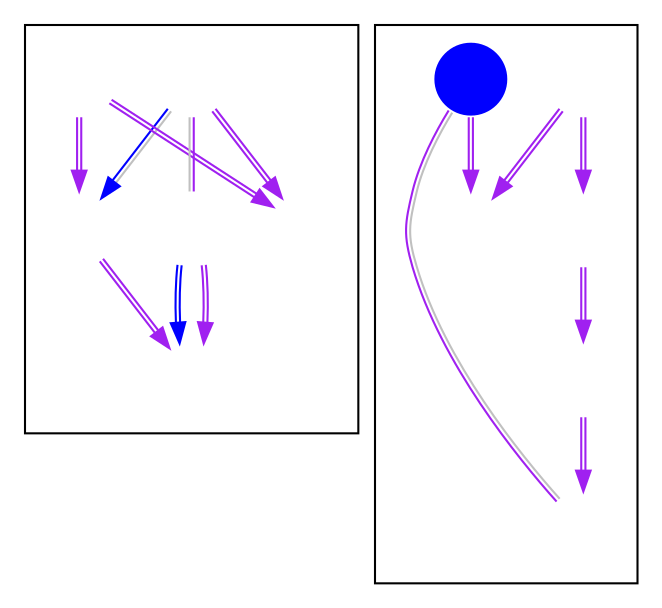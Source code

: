 digraph MidSeasonBrawl {
	
	node [shape=circle fixedsize=true width=.5 label="" color="white"];
	imagepath="logos/";

	subgraph clusterGroupA {
		rank="sink"
		DK	[ image="deadly-kittens.png" ]
		R2E	[ image="roll20.png" ]
		FNC	[ image="fnatic.png" ]
		SPT	[ image="super-perfect-team.png" ]
		NM	[ image="nomia.png" ]
		MVPB	[ image="mvp-black.png" ]
	}

	subgraph clusterGroupB {
		rank=same
		EGST	[ image="soul-torturers.png" ]
		DIG	[ image="dignitas.png" ]
		RDC	[ image="red-canids.png" ]
		eStar	[ image="estar-gaming.png" ]
		L5	[ image="l5.png"]
		TS	[ image="tempo-storm.png" style="filled" fillcolor="blue" ]
	}

	/* NA Week 3 */
//	TS	->	R2E	[ color="gray:black:gray" ]

	/* Korea Week 4 */
//	L5	->	MVPB	[ color="black:black:black" ]

	/* EU Week 4 */
//	FNC	->	DIG	[ color="gray:black:gray" ]
	
	/* Western Clash Upper Bracket Round 1 */
//	DIG	->	R2E	[ color="blue:gray" ]

	/* Western Clash Lower Bracket Round 1 */
	R2E	->	NM	[ color="blue:gray" ]

	/* Western Clash Upper Bracket Round 2 */
//	FNC	->	TS	[ color="blue:blue:blue" ]

	/* Western Clash Lower Bracket Round 2 */
//	R2E	->	TS	[ color="gray:blue:gray" ]

	/* Western Clash Lower Bracket Round 3 */
//	DIG	->	R2E	[ color="blue:blue:blue" ]

	/* Western Clash Upper Bracket Round 4 */
//	DIG	->	FNC	[ color="gray:blue:gray" ]

	/* Eastern Clash Upper Bracket Round 1 */
	MVPB	->	SPT	[ color="blue:blue" ]

	/* Eastern Clash Upper Bracket Round 2 */
//	MVPB	->	eStar	[ color="gray:blue:gray" ]

	/* Eastern Clash Upper Bracket Round 3 */
//	MVPB	->	L5	[ color="gray:blue:gray" ]

	/* Eastern Clash Upper Bracket Round 4 */
//	MVPB	->	L5	[ color="blue:gray:blue" ]

	/* CN Week 5 */
//	eStar	->	SPT	[ color="green:gray:green" ]

	/* NA Week 6 */
//	TS	->	R2E	[ color="green:green:green" ]

	/* Korea Week 9 */
//	L5	->	MVPB	[ color="gray:green:gray" ]

	/* EU Week 9 */
//	FNC	->	DIG	[ color="gray:green:gray" ]

	/* Mid Season Brawl */

	/* Round 1 */

	FNC	->	DK	[ color="purple:purple" ]
	NM	->	SPT	[ color="purple:purple" ]
	MVPB	->	R2E	[ color="purple:gray" dir="none" constraint="false" ]
	TS	->	RDC	[ color="purple:purple" ]
	L5	->	EGST	[ color="purple:purple" ]
	eStar	->	DIG	[ color="purple:purple" ]

	/* Round 2 */

	FNC	->	NM	[ color="purple:purple" ]
	R2E	->	DK	[ color="purple:purple" ]
	MVPB	->	SPT	[ color="purple:purple" ]

	TS	->	EGST [ color="purple:gray" dir="none" constraint="false" ]
	eStar	->	RDC [ color="purple:purple" ]
	DIG	->	L5	[ color="purple:purple" ]

	edge [ color="gray" dir="none" constraint="false" style="dashed" ]


	
}
